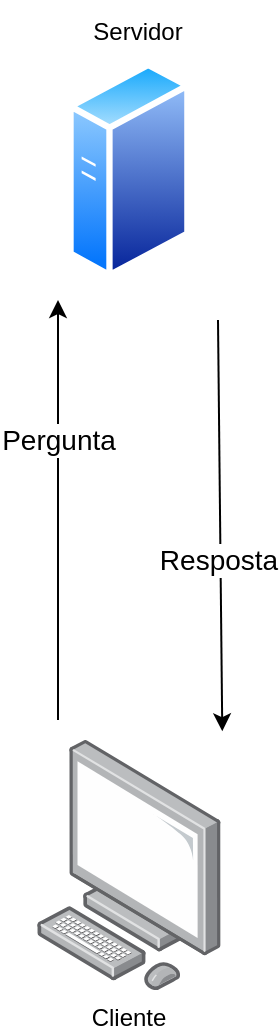 <mxfile version="17.2.4" type="device"><diagram id="DnYX-kTnLuZYqwIpIpH0" name="Página-1"><mxGraphModel dx="816" dy="641" grid="1" gridSize="10" guides="1" tooltips="1" connect="1" arrows="1" fold="1" page="1" pageScale="1" pageWidth="827" pageHeight="1169" math="0" shadow="0"><root><mxCell id="0"/><mxCell id="1" parent="0"/><mxCell id="vQQrbA7yzBIRPTsdOMYs-1" value="" style="aspect=fixed;perimeter=ellipsePerimeter;html=1;align=center;shadow=0;dashed=0;spacingTop=3;image;image=img/lib/active_directory/generic_server.svg;" vertex="1" parent="1"><mxGeometry x="354.68" y="90" width="61.6" height="110" as="geometry"/></mxCell><mxCell id="vQQrbA7yzBIRPTsdOMYs-2" value="Cliente" style="points=[];aspect=fixed;html=1;align=center;shadow=0;dashed=0;image;image=img/lib/allied_telesis/computer_and_terminals/Personal_Computer.svg;imageBorder=none;" vertex="1" parent="1"><mxGeometry x="339.36" y="430" width="92.23" height="125" as="geometry"/></mxCell><mxCell id="vQQrbA7yzBIRPTsdOMYs-20" value="Resposta" style="endArrow=classic;html=1;rounded=0;fontSize=14;entryX=1.006;entryY=-0.035;entryDx=0;entryDy=0;entryPerimeter=0;" edge="1" parent="1" target="vQQrbA7yzBIRPTsdOMYs-2"><mxGeometry x="0.167" y="-1" width="50" height="50" relative="1" as="geometry"><mxPoint x="430" y="220" as="sourcePoint"/><mxPoint x="180" y="430" as="targetPoint"/><mxPoint as="offset"/></mxGeometry></mxCell><mxCell id="vQQrbA7yzBIRPTsdOMYs-21" value="Pergunta" style="endArrow=classic;html=1;rounded=0;fontSize=14;" edge="1" parent="1"><mxGeometry x="0.333" width="50" height="50" relative="1" as="geometry"><mxPoint x="350" y="420" as="sourcePoint"/><mxPoint x="350" y="210" as="targetPoint"/><mxPoint as="offset"/></mxGeometry></mxCell><mxCell id="vQQrbA7yzBIRPTsdOMYs-22" value="&lt;font style=&quot;font-size: 12px&quot;&gt;Servidor&lt;/font&gt;" style="text;html=1;strokeColor=none;fillColor=none;align=center;verticalAlign=middle;whiteSpace=wrap;rounded=0;fontSize=14;" vertex="1" parent="1"><mxGeometry x="360" y="60" width="60" height="30" as="geometry"/></mxCell></root></mxGraphModel></diagram></mxfile>
